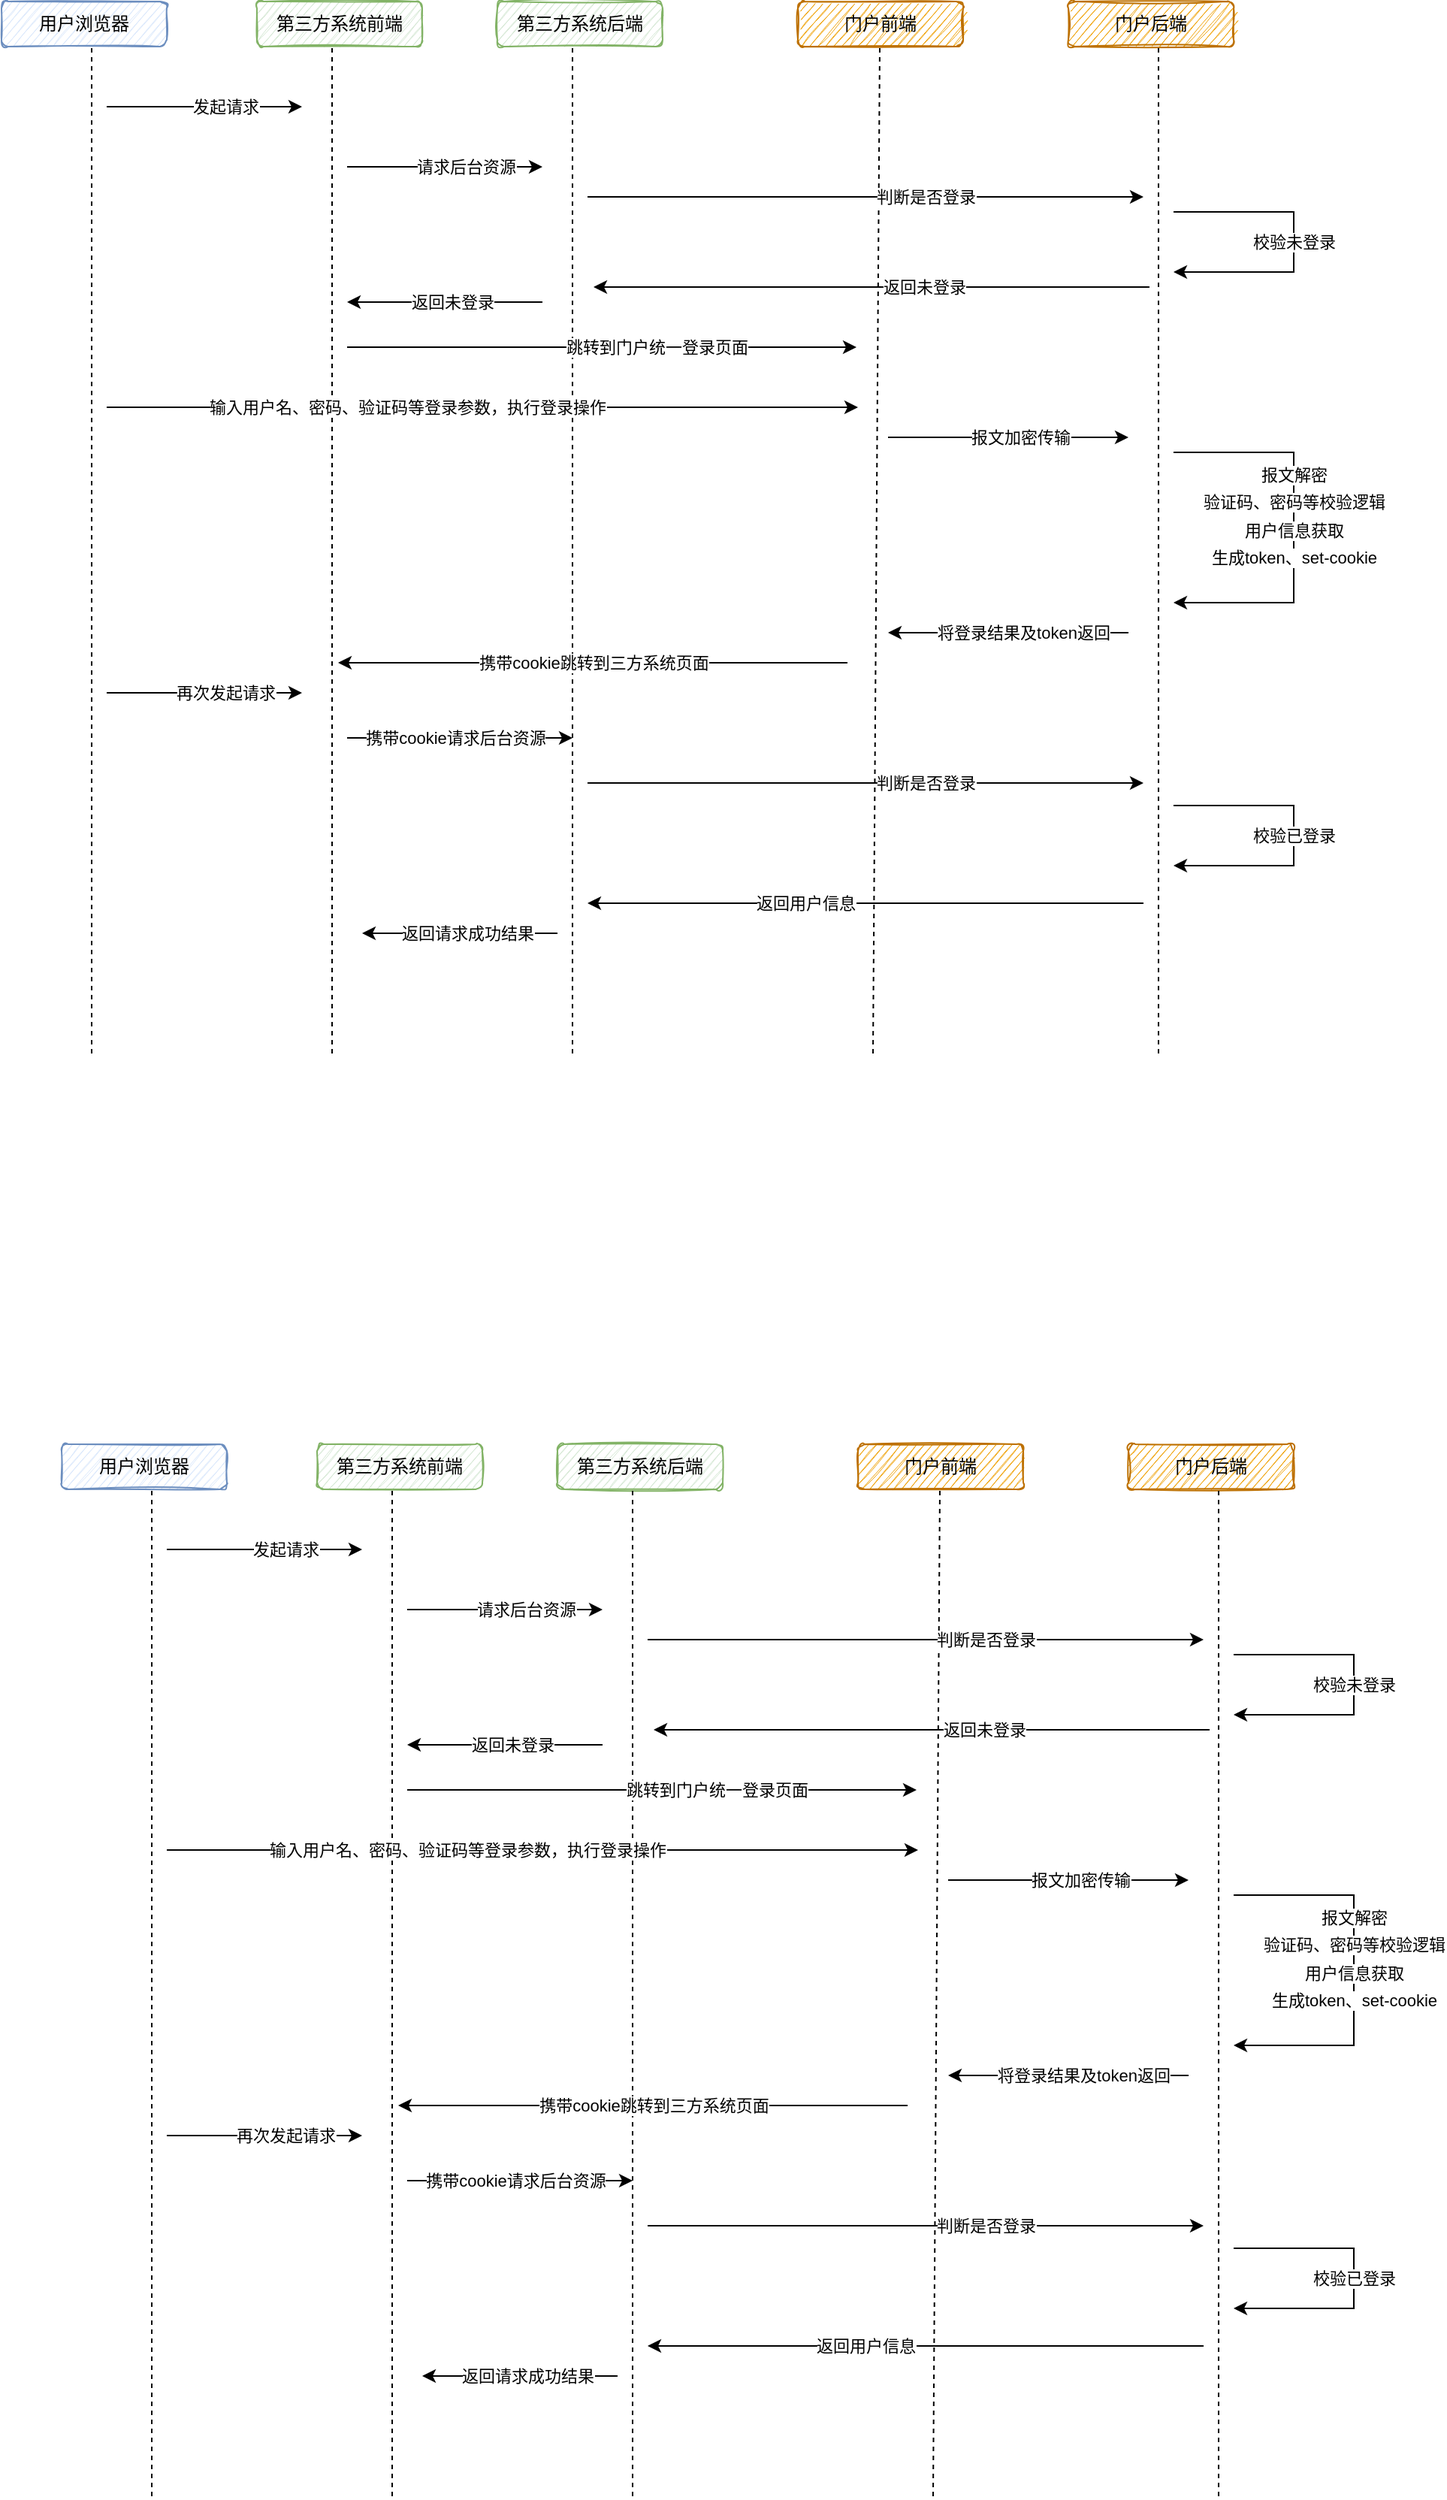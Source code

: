 <mxfile version="17.5.1" type="github">
  <diagram id="qwesRJrQPzrUk3mx8Mlb" name="第 1 页">
    <mxGraphModel dx="1018" dy="648" grid="1" gridSize="10" guides="1" tooltips="1" connect="1" arrows="1" fold="1" page="1" pageScale="1" pageWidth="827" pageHeight="1169" math="0" shadow="0">
      <root>
        <mxCell id="0" />
        <mxCell id="1" parent="0" />
        <mxCell id="J2RxIgM9Oz-v4wJNutJW-1" value="用户浏览器" style="whiteSpace=wrap;html=1;glass=0;shadow=0;fillColor=#dae8fc;strokeColor=#6c8ebf;gradientColor=none;rounded=1;sketch=1;" vertex="1" parent="1">
          <mxGeometry x="20" y="50" width="110" height="30" as="geometry" />
        </mxCell>
        <mxCell id="J2RxIgM9Oz-v4wJNutJW-2" value="第三方系统前端" style="whiteSpace=wrap;html=1;glass=0;shadow=0;fillColor=#d5e8d4;strokeColor=#82b366;rounded=1;sketch=1;" vertex="1" parent="1">
          <mxGeometry x="190" y="50" width="110" height="30" as="geometry" />
        </mxCell>
        <mxCell id="J2RxIgM9Oz-v4wJNutJW-3" value="第三方系统后端" style="whiteSpace=wrap;html=1;glass=0;shadow=0;fillColor=#d5e8d4;strokeColor=#82b366;rounded=1;sketch=1;" vertex="1" parent="1">
          <mxGeometry x="350" y="50" width="110" height="30" as="geometry" />
        </mxCell>
        <mxCell id="J2RxIgM9Oz-v4wJNutJW-4" value="门户前端" style="whiteSpace=wrap;html=1;glass=0;shadow=0;fillColor=#f0a30a;strokeColor=#BD7000;rounded=1;sketch=1;fontColor=#000000;" vertex="1" parent="1">
          <mxGeometry x="550" y="50" width="110" height="30" as="geometry" />
        </mxCell>
        <mxCell id="J2RxIgM9Oz-v4wJNutJW-5" value="门户后端" style="whiteSpace=wrap;html=1;glass=0;shadow=0;fillColor=#f0a30a;strokeColor=#BD7000;rounded=1;sketch=1;fontColor=#000000;" vertex="1" parent="1">
          <mxGeometry x="730" y="50" width="110" height="30" as="geometry" />
        </mxCell>
        <mxCell id="J2RxIgM9Oz-v4wJNutJW-6" value="" style="endArrow=none;dashed=1;html=1;rounded=0;" edge="1" parent="1">
          <mxGeometry width="50" height="50" relative="1" as="geometry">
            <mxPoint x="240" y="750" as="sourcePoint" />
            <mxPoint x="240" y="80" as="targetPoint" />
          </mxGeometry>
        </mxCell>
        <mxCell id="J2RxIgM9Oz-v4wJNutJW-7" value="" style="endArrow=none;dashed=1;html=1;rounded=0;" edge="1" parent="1">
          <mxGeometry width="50" height="50" relative="1" as="geometry">
            <mxPoint x="80" y="750" as="sourcePoint" />
            <mxPoint x="80" y="80" as="targetPoint" />
          </mxGeometry>
        </mxCell>
        <mxCell id="J2RxIgM9Oz-v4wJNutJW-8" value="" style="endArrow=classic;html=1;rounded=0;" edge="1" parent="1">
          <mxGeometry width="50" height="50" relative="1" as="geometry">
            <mxPoint x="90" y="120" as="sourcePoint" />
            <mxPoint x="220" y="120" as="targetPoint" />
          </mxGeometry>
        </mxCell>
        <mxCell id="J2RxIgM9Oz-v4wJNutJW-9" value="发起请求" style="edgeLabel;html=1;align=center;verticalAlign=middle;resizable=0;points=[];" vertex="1" connectable="0" parent="J2RxIgM9Oz-v4wJNutJW-8">
          <mxGeometry x="0.215" relative="1" as="geometry">
            <mxPoint as="offset" />
          </mxGeometry>
        </mxCell>
        <mxCell id="J2RxIgM9Oz-v4wJNutJW-10" value="" style="endArrow=none;dashed=1;html=1;rounded=0;" edge="1" parent="1">
          <mxGeometry width="50" height="50" relative="1" as="geometry">
            <mxPoint x="400" y="750" as="sourcePoint" />
            <mxPoint x="400" y="80" as="targetPoint" />
          </mxGeometry>
        </mxCell>
        <mxCell id="J2RxIgM9Oz-v4wJNutJW-11" value="" style="endArrow=classic;html=1;rounded=0;" edge="1" parent="1">
          <mxGeometry width="50" height="50" relative="1" as="geometry">
            <mxPoint x="250" y="160" as="sourcePoint" />
            <mxPoint x="380" y="160" as="targetPoint" />
          </mxGeometry>
        </mxCell>
        <mxCell id="J2RxIgM9Oz-v4wJNutJW-12" value="请求后台资源" style="edgeLabel;html=1;align=center;verticalAlign=middle;resizable=0;points=[];" vertex="1" connectable="0" parent="J2RxIgM9Oz-v4wJNutJW-11">
          <mxGeometry x="0.215" relative="1" as="geometry">
            <mxPoint as="offset" />
          </mxGeometry>
        </mxCell>
        <mxCell id="J2RxIgM9Oz-v4wJNutJW-13" value="" style="endArrow=none;dashed=1;html=1;rounded=0;" edge="1" parent="1">
          <mxGeometry width="50" height="50" relative="1" as="geometry">
            <mxPoint x="600" y="750" as="sourcePoint" />
            <mxPoint x="604.5" y="80" as="targetPoint" />
          </mxGeometry>
        </mxCell>
        <mxCell id="J2RxIgM9Oz-v4wJNutJW-14" value="" style="endArrow=none;dashed=1;html=1;rounded=0;" edge="1" parent="1">
          <mxGeometry width="50" height="50" relative="1" as="geometry">
            <mxPoint x="790" y="750" as="sourcePoint" />
            <mxPoint x="790" y="80" as="targetPoint" />
          </mxGeometry>
        </mxCell>
        <mxCell id="J2RxIgM9Oz-v4wJNutJW-17" value="" style="endArrow=classic;html=1;rounded=0;" edge="1" parent="1">
          <mxGeometry width="50" height="50" relative="1" as="geometry">
            <mxPoint x="410" y="180" as="sourcePoint" />
            <mxPoint x="780" y="180" as="targetPoint" />
          </mxGeometry>
        </mxCell>
        <mxCell id="J2RxIgM9Oz-v4wJNutJW-18" value="判断是否登录" style="edgeLabel;html=1;align=center;verticalAlign=middle;resizable=0;points=[];" vertex="1" connectable="0" parent="J2RxIgM9Oz-v4wJNutJW-17">
          <mxGeometry x="0.215" relative="1" as="geometry">
            <mxPoint as="offset" />
          </mxGeometry>
        </mxCell>
        <mxCell id="J2RxIgM9Oz-v4wJNutJW-21" value="" style="endArrow=classic;html=1;rounded=0;" edge="1" parent="1">
          <mxGeometry width="50" height="50" relative="1" as="geometry">
            <mxPoint x="784" y="240" as="sourcePoint" />
            <mxPoint x="414" y="240" as="targetPoint" />
          </mxGeometry>
        </mxCell>
        <mxCell id="J2RxIgM9Oz-v4wJNutJW-22" value="返回未登录" style="edgeLabel;html=1;align=center;verticalAlign=middle;resizable=0;points=[];" vertex="1" connectable="0" parent="J2RxIgM9Oz-v4wJNutJW-21">
          <mxGeometry x="0.215" relative="1" as="geometry">
            <mxPoint x="75" as="offset" />
          </mxGeometry>
        </mxCell>
        <mxCell id="J2RxIgM9Oz-v4wJNutJW-23" value="" style="endArrow=classic;html=1;rounded=0;" edge="1" parent="1">
          <mxGeometry width="50" height="50" relative="1" as="geometry">
            <mxPoint x="380" y="250" as="sourcePoint" />
            <mxPoint x="250" y="250" as="targetPoint" />
          </mxGeometry>
        </mxCell>
        <mxCell id="J2RxIgM9Oz-v4wJNutJW-24" value="返回未登录" style="edgeLabel;html=1;align=center;verticalAlign=middle;resizable=0;points=[];" vertex="1" connectable="0" parent="J2RxIgM9Oz-v4wJNutJW-23">
          <mxGeometry x="0.215" relative="1" as="geometry">
            <mxPoint x="19" as="offset" />
          </mxGeometry>
        </mxCell>
        <mxCell id="J2RxIgM9Oz-v4wJNutJW-25" value="" style="endArrow=classic;html=1;rounded=0;" edge="1" parent="1">
          <mxGeometry width="50" height="50" relative="1" as="geometry">
            <mxPoint x="250" y="280" as="sourcePoint" />
            <mxPoint x="589" y="280" as="targetPoint" />
          </mxGeometry>
        </mxCell>
        <mxCell id="J2RxIgM9Oz-v4wJNutJW-26" value="跳转到门户统一登录页面" style="edgeLabel;html=1;align=center;verticalAlign=middle;resizable=0;points=[];" vertex="1" connectable="0" parent="J2RxIgM9Oz-v4wJNutJW-25">
          <mxGeometry x="0.215" relative="1" as="geometry">
            <mxPoint as="offset" />
          </mxGeometry>
        </mxCell>
        <mxCell id="J2RxIgM9Oz-v4wJNutJW-27" value="" style="endArrow=classic;html=1;rounded=0;" edge="1" parent="1">
          <mxGeometry width="50" height="50" relative="1" as="geometry">
            <mxPoint x="90" y="320" as="sourcePoint" />
            <mxPoint x="590" y="320" as="targetPoint" />
          </mxGeometry>
        </mxCell>
        <mxCell id="J2RxIgM9Oz-v4wJNutJW-28" value="输入用户名、密码、验证码等登录参数，执行登录操作" style="edgeLabel;html=1;align=center;verticalAlign=middle;resizable=0;points=[];" vertex="1" connectable="0" parent="J2RxIgM9Oz-v4wJNutJW-27">
          <mxGeometry x="0.215" relative="1" as="geometry">
            <mxPoint x="-104" as="offset" />
          </mxGeometry>
        </mxCell>
        <mxCell id="J2RxIgM9Oz-v4wJNutJW-29" value="" style="endArrow=classic;html=1;rounded=0;" edge="1" parent="1">
          <mxGeometry width="50" height="50" relative="1" as="geometry">
            <mxPoint x="610" y="340" as="sourcePoint" />
            <mxPoint x="770" y="340" as="targetPoint" />
          </mxGeometry>
        </mxCell>
        <mxCell id="J2RxIgM9Oz-v4wJNutJW-30" value="报文加密传输" style="edgeLabel;html=1;align=center;verticalAlign=middle;resizable=0;points=[];" vertex="1" connectable="0" parent="J2RxIgM9Oz-v4wJNutJW-29">
          <mxGeometry x="0.215" relative="1" as="geometry">
            <mxPoint x="-9" as="offset" />
          </mxGeometry>
        </mxCell>
        <mxCell id="J2RxIgM9Oz-v4wJNutJW-34" value="" style="endArrow=classic;html=1;rounded=0;edgeStyle=elbowEdgeStyle;" edge="1" parent="1">
          <mxGeometry width="50" height="50" relative="1" as="geometry">
            <mxPoint x="800" y="190" as="sourcePoint" />
            <mxPoint x="800" y="230" as="targetPoint" />
            <Array as="points">
              <mxPoint x="880" y="210" />
            </Array>
          </mxGeometry>
        </mxCell>
        <mxCell id="J2RxIgM9Oz-v4wJNutJW-35" value="校验未登录" style="edgeLabel;html=1;align=center;verticalAlign=middle;resizable=0;points=[];" vertex="1" connectable="0" parent="J2RxIgM9Oz-v4wJNutJW-34">
          <mxGeometry x="-0.52" y="-2" relative="1" as="geometry">
            <mxPoint x="32" y="18" as="offset" />
          </mxGeometry>
        </mxCell>
        <mxCell id="J2RxIgM9Oz-v4wJNutJW-36" value="" style="endArrow=classic;html=1;rounded=0;edgeStyle=elbowEdgeStyle;" edge="1" parent="1">
          <mxGeometry width="50" height="50" relative="1" as="geometry">
            <mxPoint x="800" y="350" as="sourcePoint" />
            <mxPoint x="800" y="450" as="targetPoint" />
            <Array as="points">
              <mxPoint x="880" y="370" />
            </Array>
          </mxGeometry>
        </mxCell>
        <mxCell id="J2RxIgM9Oz-v4wJNutJW-38" value="报文解密" style="edgeLabel;html=1;align=center;verticalAlign=middle;resizable=0;points=[];" vertex="1" connectable="0" parent="J2RxIgM9Oz-v4wJNutJW-36">
          <mxGeometry x="-0.269" y="-2" relative="1" as="geometry">
            <mxPoint x="2" as="offset" />
          </mxGeometry>
        </mxCell>
        <mxCell id="J2RxIgM9Oz-v4wJNutJW-39" value="验证码、密码等校验逻辑" style="edgeLabel;html=1;align=center;verticalAlign=middle;resizable=0;points=[];" vertex="1" connectable="0" parent="1">
          <mxGeometry x="880" y="383" as="geometry" />
        </mxCell>
        <mxCell id="J2RxIgM9Oz-v4wJNutJW-40" value="用户信息获取" style="edgeLabel;html=1;align=center;verticalAlign=middle;resizable=0;points=[];" vertex="1" connectable="0" parent="1">
          <mxGeometry x="880" y="402" as="geometry" />
        </mxCell>
        <mxCell id="J2RxIgM9Oz-v4wJNutJW-41" value="生成token、set-cookie" style="edgeLabel;html=1;align=center;verticalAlign=middle;resizable=0;points=[];" vertex="1" connectable="0" parent="1">
          <mxGeometry x="880" y="420" as="geometry" />
        </mxCell>
        <mxCell id="J2RxIgM9Oz-v4wJNutJW-42" value="" style="endArrow=classic;html=1;rounded=0;" edge="1" parent="1">
          <mxGeometry width="50" height="50" relative="1" as="geometry">
            <mxPoint x="770" y="470" as="sourcePoint" />
            <mxPoint x="610" y="470" as="targetPoint" />
          </mxGeometry>
        </mxCell>
        <mxCell id="J2RxIgM9Oz-v4wJNutJW-43" value="将登录结果及token返回" style="edgeLabel;html=1;align=center;verticalAlign=middle;resizable=0;points=[];" vertex="1" connectable="0" parent="J2RxIgM9Oz-v4wJNutJW-42">
          <mxGeometry x="0.215" relative="1" as="geometry">
            <mxPoint x="27" as="offset" />
          </mxGeometry>
        </mxCell>
        <mxCell id="J2RxIgM9Oz-v4wJNutJW-46" value="" style="endArrow=classic;html=1;rounded=0;" edge="1" parent="1">
          <mxGeometry width="50" height="50" relative="1" as="geometry">
            <mxPoint x="583" y="490" as="sourcePoint" />
            <mxPoint x="244" y="490" as="targetPoint" />
          </mxGeometry>
        </mxCell>
        <mxCell id="J2RxIgM9Oz-v4wJNutJW-47" value="携带cookie跳转到三方系统页面" style="edgeLabel;html=1;align=center;verticalAlign=middle;resizable=0;points=[];" vertex="1" connectable="0" parent="J2RxIgM9Oz-v4wJNutJW-46">
          <mxGeometry x="0.215" relative="1" as="geometry">
            <mxPoint x="37" as="offset" />
          </mxGeometry>
        </mxCell>
        <mxCell id="J2RxIgM9Oz-v4wJNutJW-48" value="" style="endArrow=classic;html=1;rounded=0;" edge="1" parent="1">
          <mxGeometry width="50" height="50" relative="1" as="geometry">
            <mxPoint x="90" y="510" as="sourcePoint" />
            <mxPoint x="220" y="510" as="targetPoint" />
          </mxGeometry>
        </mxCell>
        <mxCell id="J2RxIgM9Oz-v4wJNutJW-49" value="再次发起请求" style="edgeLabel;html=1;align=center;verticalAlign=middle;resizable=0;points=[];" vertex="1" connectable="0" parent="J2RxIgM9Oz-v4wJNutJW-48">
          <mxGeometry x="0.215" relative="1" as="geometry">
            <mxPoint as="offset" />
          </mxGeometry>
        </mxCell>
        <mxCell id="J2RxIgM9Oz-v4wJNutJW-52" value="" style="endArrow=classic;html=1;rounded=0;" edge="1" parent="1">
          <mxGeometry width="50" height="50" relative="1" as="geometry">
            <mxPoint x="250" y="540" as="sourcePoint" />
            <mxPoint x="400" y="540" as="targetPoint" />
          </mxGeometry>
        </mxCell>
        <mxCell id="J2RxIgM9Oz-v4wJNutJW-53" value="携带cookie请求后台资源" style="edgeLabel;html=1;align=center;verticalAlign=middle;resizable=0;points=[];" vertex="1" connectable="0" parent="J2RxIgM9Oz-v4wJNutJW-52">
          <mxGeometry x="0.215" relative="1" as="geometry">
            <mxPoint x="-19" as="offset" />
          </mxGeometry>
        </mxCell>
        <mxCell id="J2RxIgM9Oz-v4wJNutJW-54" value="" style="endArrow=classic;html=1;rounded=0;" edge="1" parent="1">
          <mxGeometry width="50" height="50" relative="1" as="geometry">
            <mxPoint x="410" y="570" as="sourcePoint" />
            <mxPoint x="780" y="570" as="targetPoint" />
          </mxGeometry>
        </mxCell>
        <mxCell id="J2RxIgM9Oz-v4wJNutJW-55" value="判断是否登录" style="edgeLabel;html=1;align=center;verticalAlign=middle;resizable=0;points=[];" vertex="1" connectable="0" parent="J2RxIgM9Oz-v4wJNutJW-54">
          <mxGeometry x="0.215" relative="1" as="geometry">
            <mxPoint as="offset" />
          </mxGeometry>
        </mxCell>
        <mxCell id="J2RxIgM9Oz-v4wJNutJW-56" value="" style="endArrow=classic;html=1;rounded=0;edgeStyle=elbowEdgeStyle;" edge="1" parent="1">
          <mxGeometry width="50" height="50" relative="1" as="geometry">
            <mxPoint x="800" y="585" as="sourcePoint" />
            <mxPoint x="800" y="625" as="targetPoint" />
            <Array as="points">
              <mxPoint x="880" y="605" />
            </Array>
          </mxGeometry>
        </mxCell>
        <mxCell id="J2RxIgM9Oz-v4wJNutJW-57" value="校验已登录" style="edgeLabel;html=1;align=center;verticalAlign=middle;resizable=0;points=[];" vertex="1" connectable="0" parent="J2RxIgM9Oz-v4wJNutJW-56">
          <mxGeometry x="-0.52" y="-2" relative="1" as="geometry">
            <mxPoint x="32" y="18" as="offset" />
          </mxGeometry>
        </mxCell>
        <mxCell id="J2RxIgM9Oz-v4wJNutJW-59" value="" style="endArrow=classic;html=1;rounded=0;" edge="1" parent="1">
          <mxGeometry width="50" height="50" relative="1" as="geometry">
            <mxPoint x="780" y="650" as="sourcePoint" />
            <mxPoint x="410" y="650" as="targetPoint" />
          </mxGeometry>
        </mxCell>
        <mxCell id="J2RxIgM9Oz-v4wJNutJW-60" value="返回用户信息" style="edgeLabel;html=1;align=center;verticalAlign=middle;resizable=0;points=[];" vertex="1" connectable="0" parent="J2RxIgM9Oz-v4wJNutJW-59">
          <mxGeometry x="0.215" relative="1" as="geometry">
            <mxPoint as="offset" />
          </mxGeometry>
        </mxCell>
        <mxCell id="J2RxIgM9Oz-v4wJNutJW-61" value="" style="endArrow=classic;html=1;rounded=0;" edge="1" parent="1">
          <mxGeometry width="50" height="50" relative="1" as="geometry">
            <mxPoint x="390" y="670" as="sourcePoint" />
            <mxPoint x="260" y="670" as="targetPoint" />
          </mxGeometry>
        </mxCell>
        <mxCell id="J2RxIgM9Oz-v4wJNutJW-62" value="返回请求成功结果" style="edgeLabel;html=1;align=center;verticalAlign=middle;resizable=0;points=[];" vertex="1" connectable="0" parent="J2RxIgM9Oz-v4wJNutJW-61">
          <mxGeometry x="0.215" relative="1" as="geometry">
            <mxPoint x="19" as="offset" />
          </mxGeometry>
        </mxCell>
        <mxCell id="J2RxIgM9Oz-v4wJNutJW-64" value="用户浏览器" style="whiteSpace=wrap;html=1;glass=0;shadow=0;fillColor=#dae8fc;strokeColor=#6c8ebf;gradientColor=none;rounded=1;sketch=1;" vertex="1" parent="1">
          <mxGeometry x="60" y="1010" width="110" height="30" as="geometry" />
        </mxCell>
        <mxCell id="J2RxIgM9Oz-v4wJNutJW-65" value="第三方系统前端" style="whiteSpace=wrap;html=1;glass=0;shadow=0;fillColor=#d5e8d4;strokeColor=#82b366;rounded=1;sketch=1;" vertex="1" parent="1">
          <mxGeometry x="230" y="1010" width="110" height="30" as="geometry" />
        </mxCell>
        <mxCell id="J2RxIgM9Oz-v4wJNutJW-66" value="第三方系统后端" style="whiteSpace=wrap;html=1;glass=0;shadow=0;fillColor=#d5e8d4;strokeColor=#82b366;rounded=1;sketch=1;" vertex="1" parent="1">
          <mxGeometry x="390" y="1010" width="110" height="30" as="geometry" />
        </mxCell>
        <mxCell id="J2RxIgM9Oz-v4wJNutJW-67" value="门户前端" style="whiteSpace=wrap;html=1;glass=0;shadow=0;fillColor=#f0a30a;strokeColor=#BD7000;rounded=1;sketch=1;fontColor=#000000;" vertex="1" parent="1">
          <mxGeometry x="590" y="1010" width="110" height="30" as="geometry" />
        </mxCell>
        <mxCell id="J2RxIgM9Oz-v4wJNutJW-68" value="门户后端" style="whiteSpace=wrap;html=1;glass=0;shadow=0;fillColor=#f0a30a;strokeColor=#BD7000;rounded=1;sketch=1;fontColor=#000000;" vertex="1" parent="1">
          <mxGeometry x="770" y="1010" width="110" height="30" as="geometry" />
        </mxCell>
        <mxCell id="J2RxIgM9Oz-v4wJNutJW-69" value="" style="endArrow=none;dashed=1;html=1;rounded=0;" edge="1" parent="1">
          <mxGeometry width="50" height="50" relative="1" as="geometry">
            <mxPoint x="280" y="1710.0" as="sourcePoint" />
            <mxPoint x="280" y="1040" as="targetPoint" />
          </mxGeometry>
        </mxCell>
        <mxCell id="J2RxIgM9Oz-v4wJNutJW-70" value="" style="endArrow=none;dashed=1;html=1;rounded=0;" edge="1" parent="1">
          <mxGeometry width="50" height="50" relative="1" as="geometry">
            <mxPoint x="120" y="1710.0" as="sourcePoint" />
            <mxPoint x="120" y="1040" as="targetPoint" />
          </mxGeometry>
        </mxCell>
        <mxCell id="J2RxIgM9Oz-v4wJNutJW-71" value="" style="endArrow=classic;html=1;rounded=0;" edge="1" parent="1">
          <mxGeometry width="50" height="50" relative="1" as="geometry">
            <mxPoint x="130" y="1080" as="sourcePoint" />
            <mxPoint x="260" y="1080" as="targetPoint" />
          </mxGeometry>
        </mxCell>
        <mxCell id="J2RxIgM9Oz-v4wJNutJW-72" value="发起请求" style="edgeLabel;html=1;align=center;verticalAlign=middle;resizable=0;points=[];" vertex="1" connectable="0" parent="J2RxIgM9Oz-v4wJNutJW-71">
          <mxGeometry x="0.215" relative="1" as="geometry">
            <mxPoint as="offset" />
          </mxGeometry>
        </mxCell>
        <mxCell id="J2RxIgM9Oz-v4wJNutJW-73" value="" style="endArrow=none;dashed=1;html=1;rounded=0;" edge="1" parent="1">
          <mxGeometry width="50" height="50" relative="1" as="geometry">
            <mxPoint x="440" y="1710.0" as="sourcePoint" />
            <mxPoint x="440" y="1040" as="targetPoint" />
          </mxGeometry>
        </mxCell>
        <mxCell id="J2RxIgM9Oz-v4wJNutJW-74" value="" style="endArrow=classic;html=1;rounded=0;" edge="1" parent="1">
          <mxGeometry width="50" height="50" relative="1" as="geometry">
            <mxPoint x="290" y="1120" as="sourcePoint" />
            <mxPoint x="420" y="1120" as="targetPoint" />
          </mxGeometry>
        </mxCell>
        <mxCell id="J2RxIgM9Oz-v4wJNutJW-75" value="请求后台资源" style="edgeLabel;html=1;align=center;verticalAlign=middle;resizable=0;points=[];" vertex="1" connectable="0" parent="J2RxIgM9Oz-v4wJNutJW-74">
          <mxGeometry x="0.215" relative="1" as="geometry">
            <mxPoint as="offset" />
          </mxGeometry>
        </mxCell>
        <mxCell id="J2RxIgM9Oz-v4wJNutJW-76" value="" style="endArrow=none;dashed=1;html=1;rounded=0;" edge="1" parent="1">
          <mxGeometry width="50" height="50" relative="1" as="geometry">
            <mxPoint x="640" y="1710.0" as="sourcePoint" />
            <mxPoint x="644.5" y="1040" as="targetPoint" />
          </mxGeometry>
        </mxCell>
        <mxCell id="J2RxIgM9Oz-v4wJNutJW-77" value="" style="endArrow=none;dashed=1;html=1;rounded=0;" edge="1" parent="1">
          <mxGeometry width="50" height="50" relative="1" as="geometry">
            <mxPoint x="830" y="1710.0" as="sourcePoint" />
            <mxPoint x="830" y="1040" as="targetPoint" />
          </mxGeometry>
        </mxCell>
        <mxCell id="J2RxIgM9Oz-v4wJNutJW-78" value="" style="endArrow=classic;html=1;rounded=0;" edge="1" parent="1">
          <mxGeometry width="50" height="50" relative="1" as="geometry">
            <mxPoint x="450" y="1140" as="sourcePoint" />
            <mxPoint x="820" y="1140" as="targetPoint" />
          </mxGeometry>
        </mxCell>
        <mxCell id="J2RxIgM9Oz-v4wJNutJW-79" value="判断是否登录" style="edgeLabel;html=1;align=center;verticalAlign=middle;resizable=0;points=[];" vertex="1" connectable="0" parent="J2RxIgM9Oz-v4wJNutJW-78">
          <mxGeometry x="0.215" relative="1" as="geometry">
            <mxPoint as="offset" />
          </mxGeometry>
        </mxCell>
        <mxCell id="J2RxIgM9Oz-v4wJNutJW-80" value="" style="endArrow=classic;html=1;rounded=0;" edge="1" parent="1">
          <mxGeometry width="50" height="50" relative="1" as="geometry">
            <mxPoint x="824" y="1200" as="sourcePoint" />
            <mxPoint x="454" y="1200" as="targetPoint" />
          </mxGeometry>
        </mxCell>
        <mxCell id="J2RxIgM9Oz-v4wJNutJW-81" value="返回未登录" style="edgeLabel;html=1;align=center;verticalAlign=middle;resizable=0;points=[];" vertex="1" connectable="0" parent="J2RxIgM9Oz-v4wJNutJW-80">
          <mxGeometry x="0.215" relative="1" as="geometry">
            <mxPoint x="75" as="offset" />
          </mxGeometry>
        </mxCell>
        <mxCell id="J2RxIgM9Oz-v4wJNutJW-82" value="" style="endArrow=classic;html=1;rounded=0;" edge="1" parent="1">
          <mxGeometry width="50" height="50" relative="1" as="geometry">
            <mxPoint x="420" y="1210" as="sourcePoint" />
            <mxPoint x="290" y="1210" as="targetPoint" />
          </mxGeometry>
        </mxCell>
        <mxCell id="J2RxIgM9Oz-v4wJNutJW-83" value="返回未登录" style="edgeLabel;html=1;align=center;verticalAlign=middle;resizable=0;points=[];" vertex="1" connectable="0" parent="J2RxIgM9Oz-v4wJNutJW-82">
          <mxGeometry x="0.215" relative="1" as="geometry">
            <mxPoint x="19" as="offset" />
          </mxGeometry>
        </mxCell>
        <mxCell id="J2RxIgM9Oz-v4wJNutJW-84" value="" style="endArrow=classic;html=1;rounded=0;" edge="1" parent="1">
          <mxGeometry width="50" height="50" relative="1" as="geometry">
            <mxPoint x="290" y="1240" as="sourcePoint" />
            <mxPoint x="629" y="1240" as="targetPoint" />
          </mxGeometry>
        </mxCell>
        <mxCell id="J2RxIgM9Oz-v4wJNutJW-85" value="跳转到门户统一登录页面" style="edgeLabel;html=1;align=center;verticalAlign=middle;resizable=0;points=[];" vertex="1" connectable="0" parent="J2RxIgM9Oz-v4wJNutJW-84">
          <mxGeometry x="0.215" relative="1" as="geometry">
            <mxPoint as="offset" />
          </mxGeometry>
        </mxCell>
        <mxCell id="J2RxIgM9Oz-v4wJNutJW-86" value="" style="endArrow=classic;html=1;rounded=0;" edge="1" parent="1">
          <mxGeometry width="50" height="50" relative="1" as="geometry">
            <mxPoint x="130" y="1280" as="sourcePoint" />
            <mxPoint x="630" y="1280" as="targetPoint" />
          </mxGeometry>
        </mxCell>
        <mxCell id="J2RxIgM9Oz-v4wJNutJW-87" value="输入用户名、密码、验证码等登录参数，执行登录操作" style="edgeLabel;html=1;align=center;verticalAlign=middle;resizable=0;points=[];" vertex="1" connectable="0" parent="J2RxIgM9Oz-v4wJNutJW-86">
          <mxGeometry x="0.215" relative="1" as="geometry">
            <mxPoint x="-104" as="offset" />
          </mxGeometry>
        </mxCell>
        <mxCell id="J2RxIgM9Oz-v4wJNutJW-88" value="" style="endArrow=classic;html=1;rounded=0;" edge="1" parent="1">
          <mxGeometry width="50" height="50" relative="1" as="geometry">
            <mxPoint x="650" y="1300" as="sourcePoint" />
            <mxPoint x="810" y="1300" as="targetPoint" />
          </mxGeometry>
        </mxCell>
        <mxCell id="J2RxIgM9Oz-v4wJNutJW-89" value="报文加密传输" style="edgeLabel;html=1;align=center;verticalAlign=middle;resizable=0;points=[];" vertex="1" connectable="0" parent="J2RxIgM9Oz-v4wJNutJW-88">
          <mxGeometry x="0.215" relative="1" as="geometry">
            <mxPoint x="-9" as="offset" />
          </mxGeometry>
        </mxCell>
        <mxCell id="J2RxIgM9Oz-v4wJNutJW-90" value="" style="endArrow=classic;html=1;rounded=0;edgeStyle=elbowEdgeStyle;" edge="1" parent="1">
          <mxGeometry width="50" height="50" relative="1" as="geometry">
            <mxPoint x="840" y="1150" as="sourcePoint" />
            <mxPoint x="840" y="1190" as="targetPoint" />
            <Array as="points">
              <mxPoint x="920" y="1170" />
            </Array>
          </mxGeometry>
        </mxCell>
        <mxCell id="J2RxIgM9Oz-v4wJNutJW-91" value="校验未登录" style="edgeLabel;html=1;align=center;verticalAlign=middle;resizable=0;points=[];" vertex="1" connectable="0" parent="J2RxIgM9Oz-v4wJNutJW-90">
          <mxGeometry x="-0.52" y="-2" relative="1" as="geometry">
            <mxPoint x="32" y="18" as="offset" />
          </mxGeometry>
        </mxCell>
        <mxCell id="J2RxIgM9Oz-v4wJNutJW-92" value="" style="endArrow=classic;html=1;rounded=0;edgeStyle=elbowEdgeStyle;" edge="1" parent="1">
          <mxGeometry width="50" height="50" relative="1" as="geometry">
            <mxPoint x="840" y="1310" as="sourcePoint" />
            <mxPoint x="840" y="1410" as="targetPoint" />
            <Array as="points">
              <mxPoint x="920" y="1330" />
            </Array>
          </mxGeometry>
        </mxCell>
        <mxCell id="J2RxIgM9Oz-v4wJNutJW-93" value="报文解密" style="edgeLabel;html=1;align=center;verticalAlign=middle;resizable=0;points=[];" vertex="1" connectable="0" parent="J2RxIgM9Oz-v4wJNutJW-92">
          <mxGeometry x="-0.269" y="-2" relative="1" as="geometry">
            <mxPoint x="2" as="offset" />
          </mxGeometry>
        </mxCell>
        <mxCell id="J2RxIgM9Oz-v4wJNutJW-94" value="验证码、密码等校验逻辑" style="edgeLabel;html=1;align=center;verticalAlign=middle;resizable=0;points=[];" vertex="1" connectable="0" parent="1">
          <mxGeometry x="920" y="1343" as="geometry" />
        </mxCell>
        <mxCell id="J2RxIgM9Oz-v4wJNutJW-95" value="用户信息获取" style="edgeLabel;html=1;align=center;verticalAlign=middle;resizable=0;points=[];" vertex="1" connectable="0" parent="1">
          <mxGeometry x="920" y="1362" as="geometry" />
        </mxCell>
        <mxCell id="J2RxIgM9Oz-v4wJNutJW-96" value="生成token、set-cookie" style="edgeLabel;html=1;align=center;verticalAlign=middle;resizable=0;points=[];" vertex="1" connectable="0" parent="1">
          <mxGeometry x="920" y="1380" as="geometry" />
        </mxCell>
        <mxCell id="J2RxIgM9Oz-v4wJNutJW-97" value="" style="endArrow=classic;html=1;rounded=0;" edge="1" parent="1">
          <mxGeometry width="50" height="50" relative="1" as="geometry">
            <mxPoint x="810" y="1430" as="sourcePoint" />
            <mxPoint x="650" y="1430" as="targetPoint" />
          </mxGeometry>
        </mxCell>
        <mxCell id="J2RxIgM9Oz-v4wJNutJW-98" value="将登录结果及token返回" style="edgeLabel;html=1;align=center;verticalAlign=middle;resizable=0;points=[];" vertex="1" connectable="0" parent="J2RxIgM9Oz-v4wJNutJW-97">
          <mxGeometry x="0.215" relative="1" as="geometry">
            <mxPoint x="27" as="offset" />
          </mxGeometry>
        </mxCell>
        <mxCell id="J2RxIgM9Oz-v4wJNutJW-99" value="" style="endArrow=classic;html=1;rounded=0;" edge="1" parent="1">
          <mxGeometry width="50" height="50" relative="1" as="geometry">
            <mxPoint x="623" y="1450" as="sourcePoint" />
            <mxPoint x="284" y="1450" as="targetPoint" />
          </mxGeometry>
        </mxCell>
        <mxCell id="J2RxIgM9Oz-v4wJNutJW-100" value="携带cookie跳转到三方系统页面" style="edgeLabel;html=1;align=center;verticalAlign=middle;resizable=0;points=[];" vertex="1" connectable="0" parent="J2RxIgM9Oz-v4wJNutJW-99">
          <mxGeometry x="0.215" relative="1" as="geometry">
            <mxPoint x="37" as="offset" />
          </mxGeometry>
        </mxCell>
        <mxCell id="J2RxIgM9Oz-v4wJNutJW-101" value="" style="endArrow=classic;html=1;rounded=0;" edge="1" parent="1">
          <mxGeometry width="50" height="50" relative="1" as="geometry">
            <mxPoint x="130" y="1470" as="sourcePoint" />
            <mxPoint x="260" y="1470" as="targetPoint" />
          </mxGeometry>
        </mxCell>
        <mxCell id="J2RxIgM9Oz-v4wJNutJW-102" value="再次发起请求" style="edgeLabel;html=1;align=center;verticalAlign=middle;resizable=0;points=[];" vertex="1" connectable="0" parent="J2RxIgM9Oz-v4wJNutJW-101">
          <mxGeometry x="0.215" relative="1" as="geometry">
            <mxPoint as="offset" />
          </mxGeometry>
        </mxCell>
        <mxCell id="J2RxIgM9Oz-v4wJNutJW-103" value="" style="endArrow=classic;html=1;rounded=0;" edge="1" parent="1">
          <mxGeometry width="50" height="50" relative="1" as="geometry">
            <mxPoint x="290" y="1500.0" as="sourcePoint" />
            <mxPoint x="440" y="1500.0" as="targetPoint" />
          </mxGeometry>
        </mxCell>
        <mxCell id="J2RxIgM9Oz-v4wJNutJW-104" value="携带cookie请求后台资源" style="edgeLabel;html=1;align=center;verticalAlign=middle;resizable=0;points=[];" vertex="1" connectable="0" parent="J2RxIgM9Oz-v4wJNutJW-103">
          <mxGeometry x="0.215" relative="1" as="geometry">
            <mxPoint x="-19" as="offset" />
          </mxGeometry>
        </mxCell>
        <mxCell id="J2RxIgM9Oz-v4wJNutJW-105" value="" style="endArrow=classic;html=1;rounded=0;" edge="1" parent="1">
          <mxGeometry width="50" height="50" relative="1" as="geometry">
            <mxPoint x="450" y="1530.0" as="sourcePoint" />
            <mxPoint x="820" y="1530.0" as="targetPoint" />
          </mxGeometry>
        </mxCell>
        <mxCell id="J2RxIgM9Oz-v4wJNutJW-106" value="判断是否登录" style="edgeLabel;html=1;align=center;verticalAlign=middle;resizable=0;points=[];" vertex="1" connectable="0" parent="J2RxIgM9Oz-v4wJNutJW-105">
          <mxGeometry x="0.215" relative="1" as="geometry">
            <mxPoint as="offset" />
          </mxGeometry>
        </mxCell>
        <mxCell id="J2RxIgM9Oz-v4wJNutJW-107" value="" style="endArrow=classic;html=1;rounded=0;edgeStyle=elbowEdgeStyle;" edge="1" parent="1">
          <mxGeometry width="50" height="50" relative="1" as="geometry">
            <mxPoint x="840" y="1545.0" as="sourcePoint" />
            <mxPoint x="840" y="1585.0" as="targetPoint" />
            <Array as="points">
              <mxPoint x="920" y="1565" />
            </Array>
          </mxGeometry>
        </mxCell>
        <mxCell id="J2RxIgM9Oz-v4wJNutJW-108" value="校验已登录" style="edgeLabel;html=1;align=center;verticalAlign=middle;resizable=0;points=[];" vertex="1" connectable="0" parent="J2RxIgM9Oz-v4wJNutJW-107">
          <mxGeometry x="-0.52" y="-2" relative="1" as="geometry">
            <mxPoint x="32" y="18" as="offset" />
          </mxGeometry>
        </mxCell>
        <mxCell id="J2RxIgM9Oz-v4wJNutJW-109" value="" style="endArrow=classic;html=1;rounded=0;" edge="1" parent="1">
          <mxGeometry width="50" height="50" relative="1" as="geometry">
            <mxPoint x="820" y="1610.0" as="sourcePoint" />
            <mxPoint x="450" y="1610.0" as="targetPoint" />
          </mxGeometry>
        </mxCell>
        <mxCell id="J2RxIgM9Oz-v4wJNutJW-110" value="返回用户信息" style="edgeLabel;html=1;align=center;verticalAlign=middle;resizable=0;points=[];" vertex="1" connectable="0" parent="J2RxIgM9Oz-v4wJNutJW-109">
          <mxGeometry x="0.215" relative="1" as="geometry">
            <mxPoint as="offset" />
          </mxGeometry>
        </mxCell>
        <mxCell id="J2RxIgM9Oz-v4wJNutJW-111" value="" style="endArrow=classic;html=1;rounded=0;" edge="1" parent="1">
          <mxGeometry width="50" height="50" relative="1" as="geometry">
            <mxPoint x="430" y="1630.0" as="sourcePoint" />
            <mxPoint x="300" y="1630.0" as="targetPoint" />
          </mxGeometry>
        </mxCell>
        <mxCell id="J2RxIgM9Oz-v4wJNutJW-112" value="返回请求成功结果" style="edgeLabel;html=1;align=center;verticalAlign=middle;resizable=0;points=[];" vertex="1" connectable="0" parent="J2RxIgM9Oz-v4wJNutJW-111">
          <mxGeometry x="0.215" relative="1" as="geometry">
            <mxPoint x="19" as="offset" />
          </mxGeometry>
        </mxCell>
      </root>
    </mxGraphModel>
  </diagram>
</mxfile>
